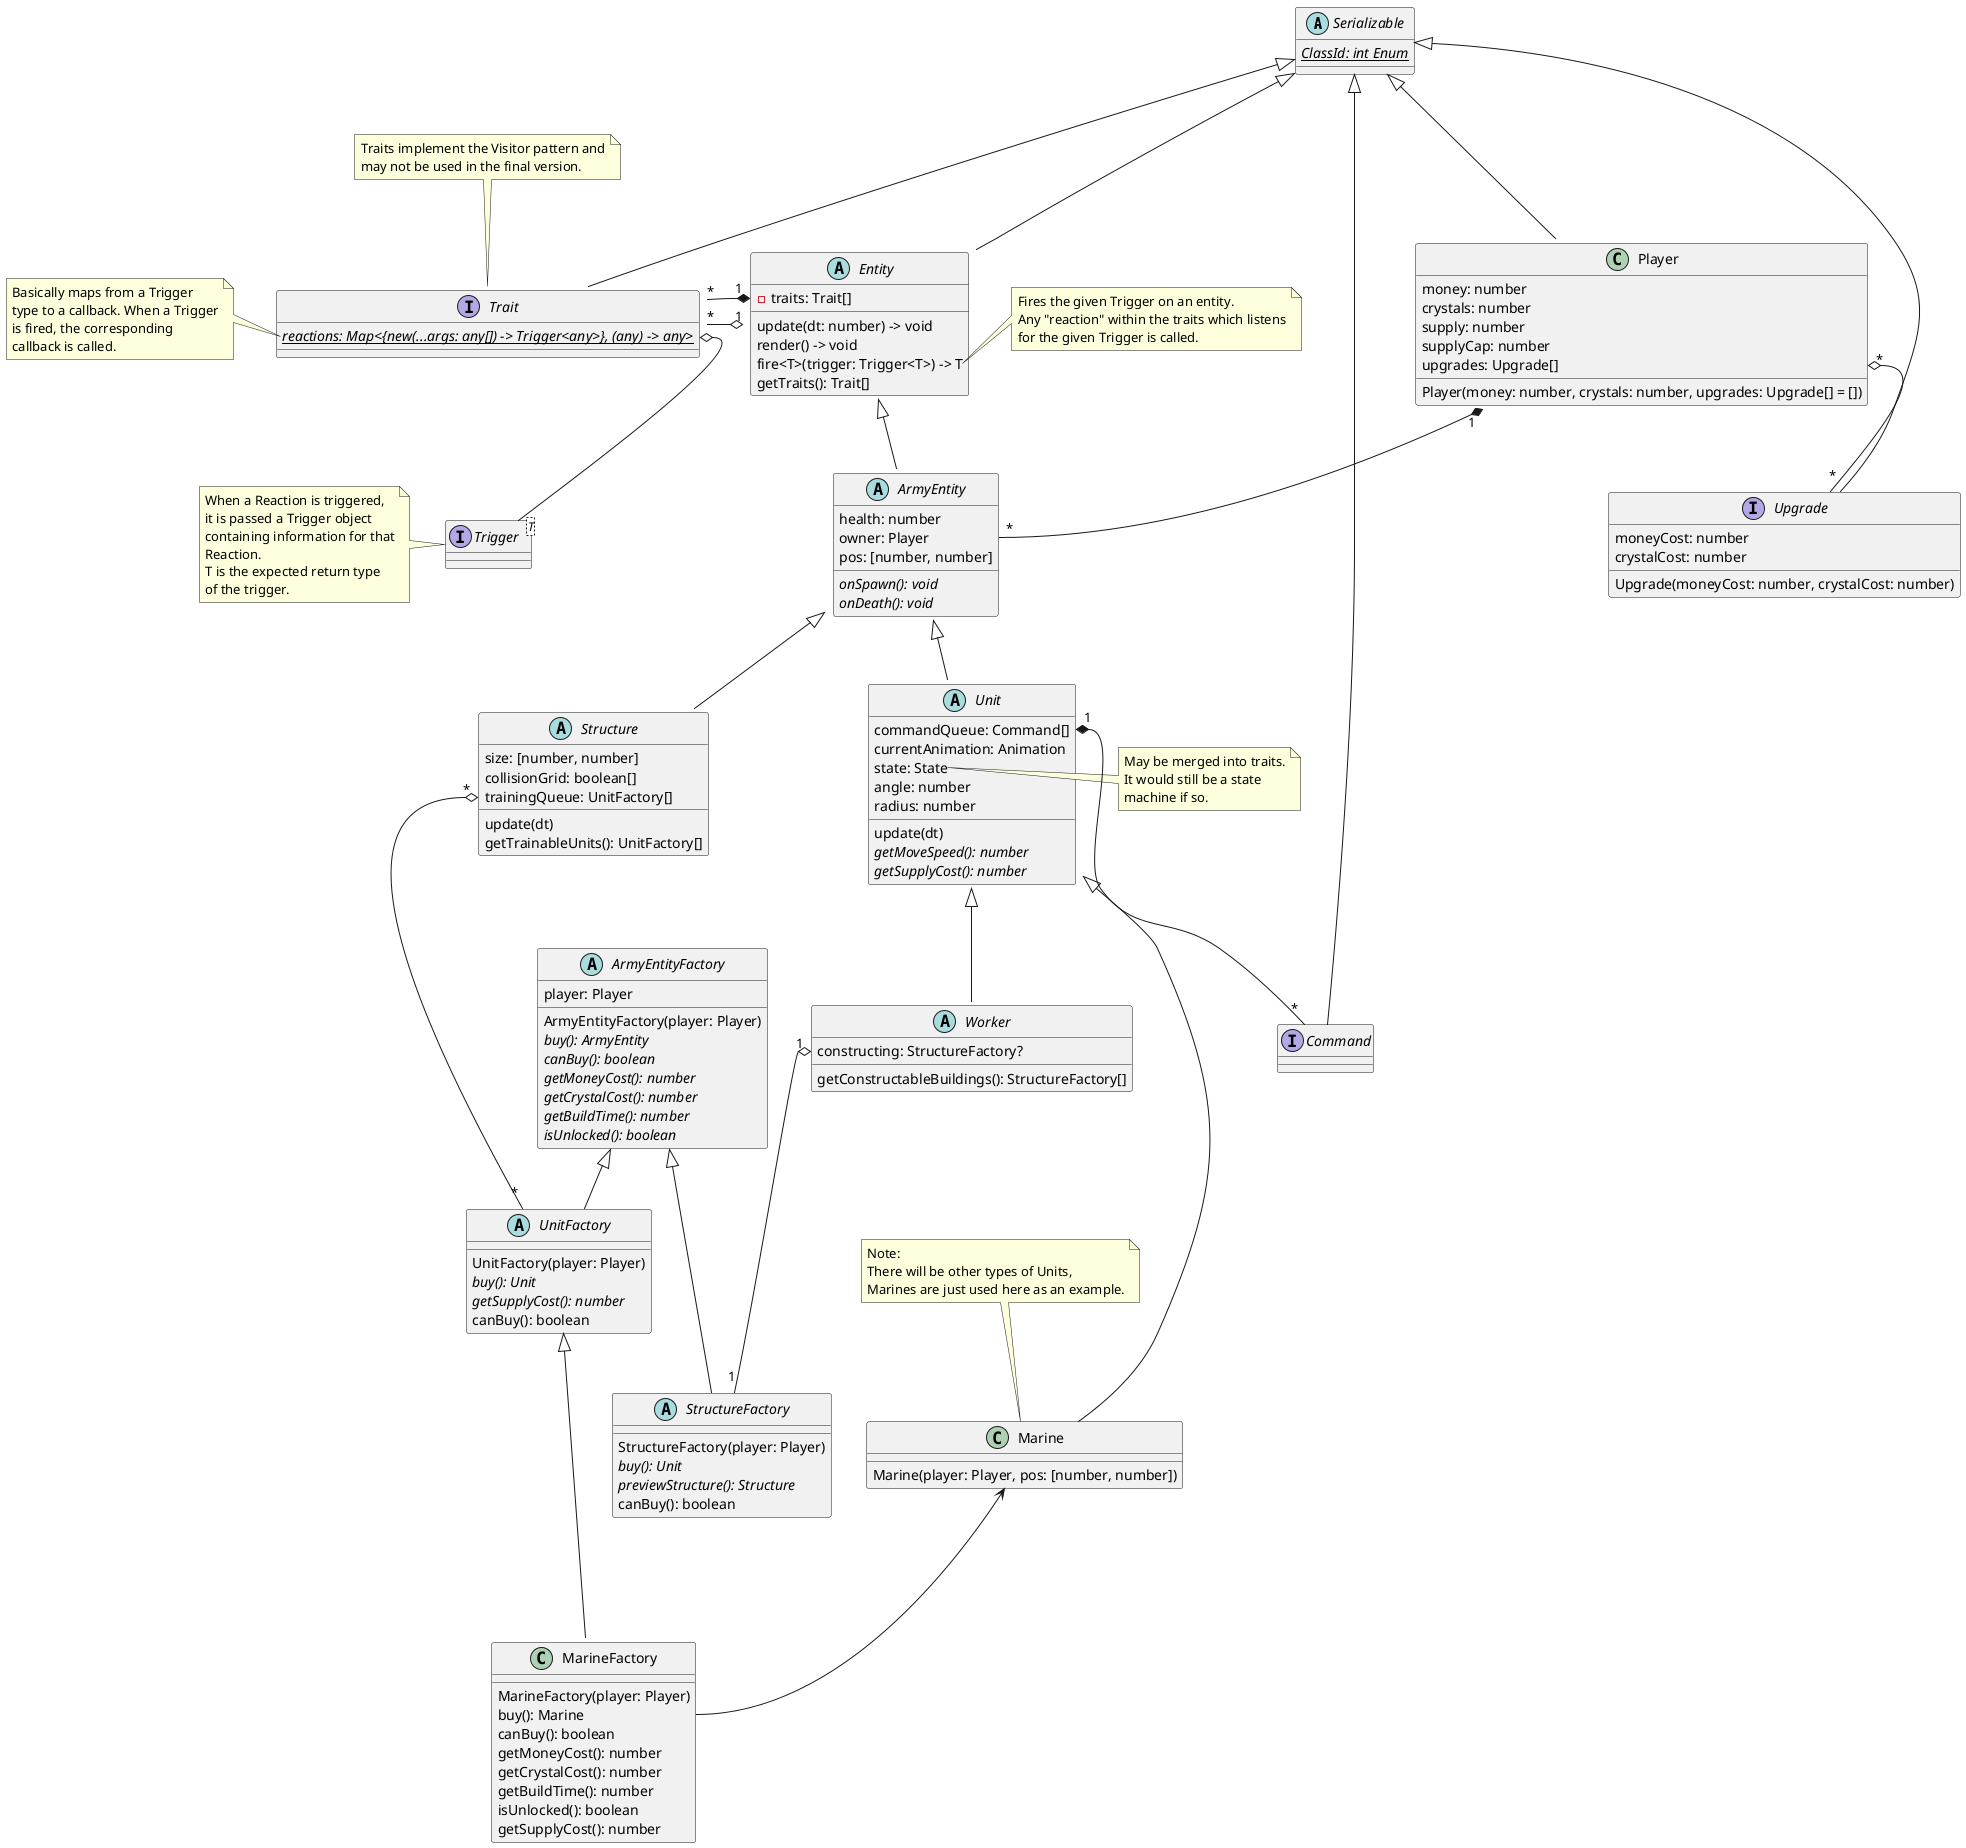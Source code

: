 @startuml

abstract Serializable {
  {abstract}{static} ClassId: int Enum
}

abstract Entity {
  - traits: Trait[]
  update(dt: number) -> void
  render() -> void
  fire<T>(trigger: Trigger<T>) -> T
  getTraits(): Trait[]
}
Serializable <|--- Entity

note right of Entity::fire
Fires the given Trigger on an entity.
Any "reaction" within the traits which listens
for the given Trigger is called.
end note

interface Trait {
  {field}{abstract}{static} reactions: Map<{new(...args: any[]) -> Trigger<any>}, (any) -> any>
}
Serializable <|--- Trait
note left of Trait::reactions
Basically maps from a Trigger
type to a callback. When a Trigger
is fired, the corresponding
callback is called.
end note
note top of Trait
Traits implement the Visitor pattern and
may not be used in the final version.
end note

Entity::traits "1" *-left- "*" Trait
Entity::staticTraits "1" o-left- "*" Trait


interface Trigger<T>
note left of Trigger: When a Reaction is triggered,\nit is passed a Trigger object\ncontaining information for that\nReaction.\nT is the expected return type\nof the trigger.
Trait::reactions o-- Trigger

abstract ArmyEntity {
  health: number
  owner: Player
  pos: [number, number]
  {abstract} onSpawn(): void
  {abstract} onDeath(): void
}
Entity <|-- ArmyEntity
Player "1" *-- "*" ArmyEntity::owner

abstract ArmyEntityFactory {
  player: Player
  ArmyEntityFactory(player: Player)
  {abstract} buy(): ArmyEntity
  {abstract} canBuy(): boolean
  {abstract} getMoneyCost(): number
  {abstract} getCrystalCost(): number
  {abstract} getBuildTime(): number
  {abstract} isUnlocked(): boolean
}

abstract UnitFactory {
  UnitFactory(player: Player)
  {abstract} buy(): Unit
  {abstract} getSupplyCost(): number
  canBuy(): boolean
}
ArmyEntityFactory <|-- UnitFactory

abstract StructureFactory {
  StructureFactory(player: Player)
  {abstract} buy(): Unit
  {abstract} previewStructure(): Structure
  canBuy(): boolean
}
ArmyEntityFactory <|-- StructureFactory 

abstract Structure {
  size: [number, number]
  collisionGrid: boolean[]
  trainingQueue: UnitFactory[]
  update(dt)
  getTrainableUnits(): UnitFactory[]
}
ArmyEntity <|-- Structure
Structure::trainingQueue "*" o--- "*" UnitFactory

abstract Unit {
  commandQueue: Command[]
  currentAnimation: Animation
  state: State
  angle: number
  radius: number
  update(dt)
  {abstract} getMoveSpeed(): number
  {abstract} getSupplyCost(): number
}
ArmyEntity <|-- Unit

note right of Unit::state
May be merged into traits.
It would still be a state
machine if so.
end note

interface Command
Serializable <|--- Command
Unit::commandQueue "1" *-- "*" Command

abstract Worker {
  constructing: StructureFactory?
  getConstructableBuildings(): StructureFactory[]
}
Unit <|-- Worker
Worker::constructing "1" o--- "1" StructureFactory


class Player {
  money: number
  crystals: number
  supply: number
  supplyCap: number
  upgrades: Upgrade[]
  Player(money: number, crystals: number, upgrades: Upgrade[] = [])
}
Serializable <|--- Player

interface Upgrade {
  moneyCost: number
  crystalCost: number
  Upgrade(moneyCost: number, crystalCost: number)
}
Serializable <|--- Upgrade
Player::upgrades "*" o-- "*" Upgrade

class Marine {
  Marine(player: Player, pos: [number, number])
}
Unit <|---- Marine

class MarineFactory {
  MarineFactory(player: Player)
  buy(): Marine
  canBuy(): boolean
  getMoneyCost(): number
  getCrystalCost(): number
  getBuildTime(): number
  isUnlocked(): boolean
  getSupplyCost(): number
}
UnitFactory <|---- MarineFactory
Marine <- MarineFactory::buy

note top of Marine
Note:
There will be other types of Units,
Marines are just used here as an example.
end note

@enduml
